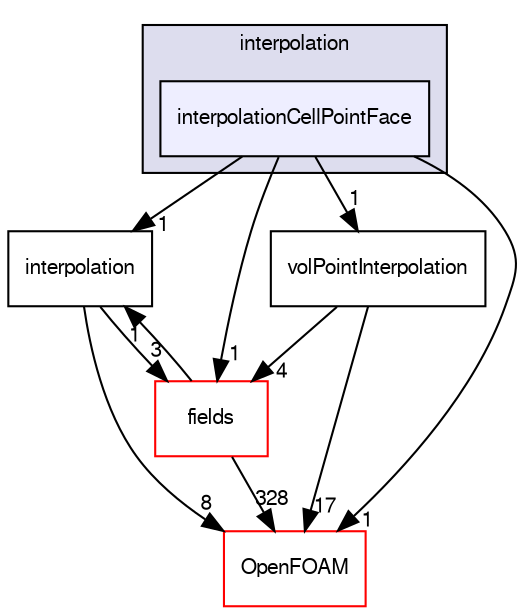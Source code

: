 digraph "src/finiteVolume/interpolation/interpolation/interpolationCellPointFace" {
  bgcolor=transparent;
  compound=true
  node [ fontsize="10", fontname="FreeSans"];
  edge [ labelfontsize="10", labelfontname="FreeSans"];
  subgraph clusterdir_c993260712d995df6dda7964041544db {
    graph [ bgcolor="#ddddee", pencolor="black", label="interpolation" fontname="FreeSans", fontsize="10", URL="dir_c993260712d995df6dda7964041544db.html"]
  dir_ad1be64264df5fef8c03d032bd0d59b8 [shape=box, label="interpolationCellPointFace", style="filled", fillcolor="#eeeeff", pencolor="black", URL="dir_ad1be64264df5fef8c03d032bd0d59b8.html"];
  }
  dir_2b92f387cff56e995f4a12450fdbcf41 [shape=box label="interpolation" URL="dir_2b92f387cff56e995f4a12450fdbcf41.html"];
  dir_25ab4a83a983f7bb7a38b7f63bb141b7 [shape=box label="fields" color="red" URL="dir_25ab4a83a983f7bb7a38b7f63bb141b7.html"];
  dir_dd9fc39a8f9a2ae23f0e64eaf0f03929 [shape=box label="volPointInterpolation" URL="dir_dd9fc39a8f9a2ae23f0e64eaf0f03929.html"];
  dir_c5473ff19b20e6ec4dfe5c310b3778a8 [shape=box label="OpenFOAM" color="red" URL="dir_c5473ff19b20e6ec4dfe5c310b3778a8.html"];
  dir_2b92f387cff56e995f4a12450fdbcf41->dir_25ab4a83a983f7bb7a38b7f63bb141b7 [headlabel="3", labeldistance=1.5 headhref="dir_001005_000783.html"];
  dir_2b92f387cff56e995f4a12450fdbcf41->dir_c5473ff19b20e6ec4dfe5c310b3778a8 [headlabel="8", labeldistance=1.5 headhref="dir_001005_001732.html"];
  dir_25ab4a83a983f7bb7a38b7f63bb141b7->dir_2b92f387cff56e995f4a12450fdbcf41 [headlabel="1", labeldistance=1.5 headhref="dir_000783_001005.html"];
  dir_25ab4a83a983f7bb7a38b7f63bb141b7->dir_c5473ff19b20e6ec4dfe5c310b3778a8 [headlabel="328", labeldistance=1.5 headhref="dir_000783_001732.html"];
  dir_dd9fc39a8f9a2ae23f0e64eaf0f03929->dir_25ab4a83a983f7bb7a38b7f63bb141b7 [headlabel="4", labeldistance=1.5 headhref="dir_001099_000783.html"];
  dir_dd9fc39a8f9a2ae23f0e64eaf0f03929->dir_c5473ff19b20e6ec4dfe5c310b3778a8 [headlabel="17", labeldistance=1.5 headhref="dir_001099_001732.html"];
  dir_ad1be64264df5fef8c03d032bd0d59b8->dir_2b92f387cff56e995f4a12450fdbcf41 [headlabel="1", labeldistance=1.5 headhref="dir_001010_001005.html"];
  dir_ad1be64264df5fef8c03d032bd0d59b8->dir_25ab4a83a983f7bb7a38b7f63bb141b7 [headlabel="1", labeldistance=1.5 headhref="dir_001010_000783.html"];
  dir_ad1be64264df5fef8c03d032bd0d59b8->dir_dd9fc39a8f9a2ae23f0e64eaf0f03929 [headlabel="1", labeldistance=1.5 headhref="dir_001010_001099.html"];
  dir_ad1be64264df5fef8c03d032bd0d59b8->dir_c5473ff19b20e6ec4dfe5c310b3778a8 [headlabel="1", labeldistance=1.5 headhref="dir_001010_001732.html"];
}
